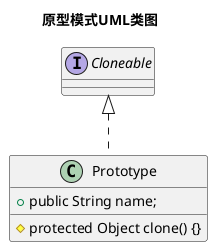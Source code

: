 @startuml

Title "原型模式UML类图"

class Prototype implements Cloneable {

    +public String name;

    #protected Object clone() {}
}

@enduml